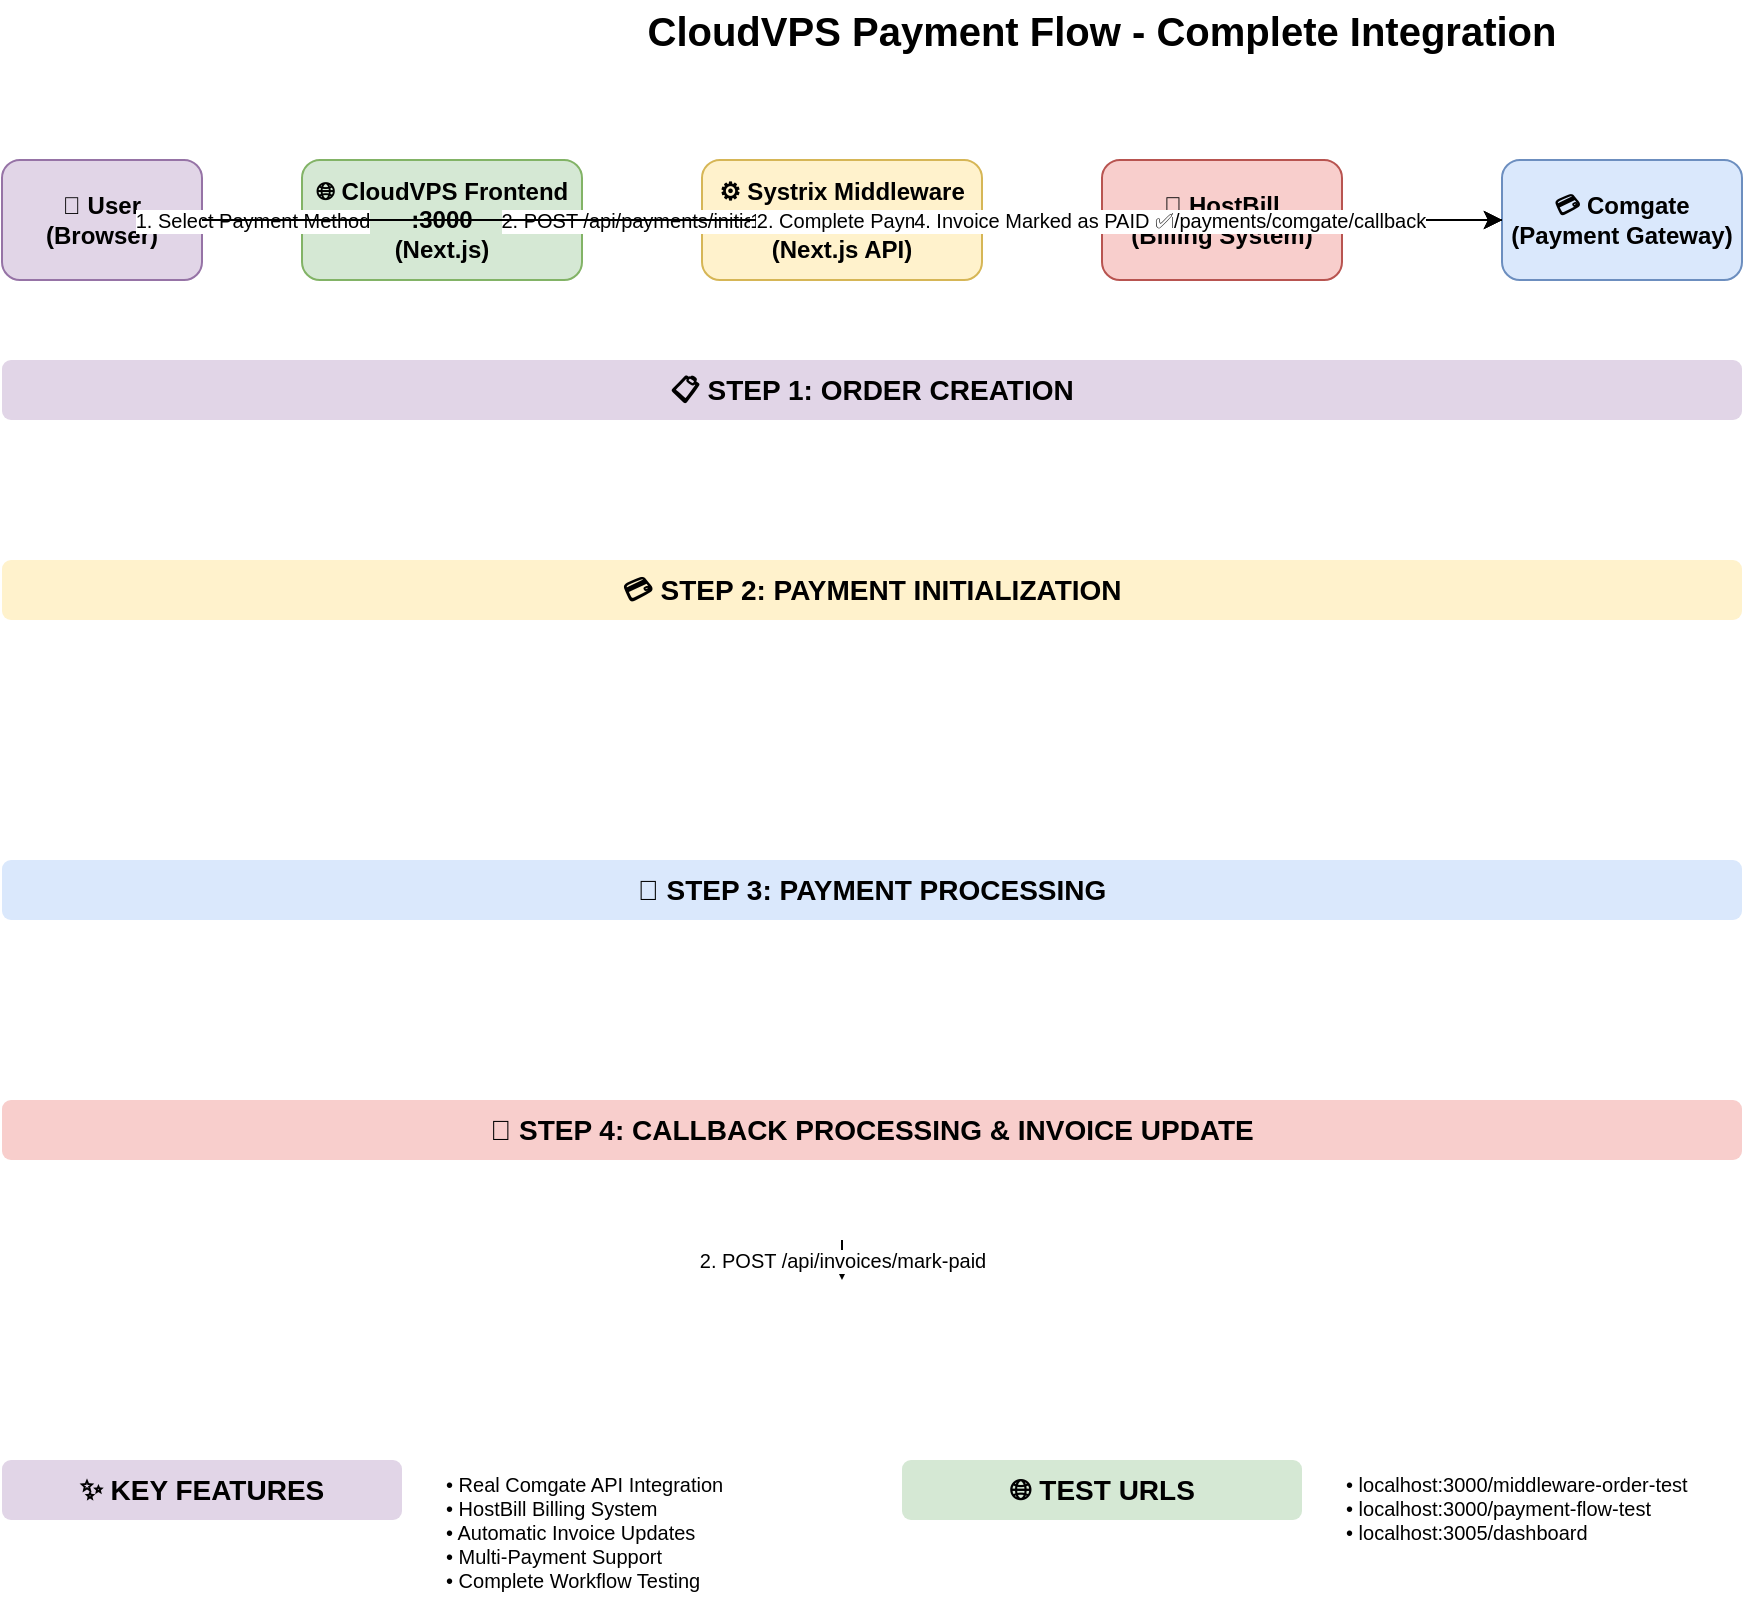 <mxfile version="24.0.0" type="device">
  <diagram name="CloudVPS Payment Flow" id="payment-flow">
    <mxGraphModel dx="1422" dy="794" grid="1" gridSize="10" guides="1" tooltips="1" connect="1" arrows="1" fold="1" page="1" pageScale="1" pageWidth="1169" pageHeight="827" math="0" shadow="0">
      <root>
        <mxCell id="0" />
        <mxCell id="1" parent="0" />
        
        <!-- Title -->
        <mxCell id="2" value="CloudVPS Payment Flow - Complete Integration" style="text;html=1;strokeColor=none;fillColor=none;align=center;verticalAlign=middle;whiteSpace=wrap;rounded=0;fontSize=20;fontStyle=1;" vertex="1" parent="1">
          <mxGeometry x="300" y="20" width="600" height="30" as="geometry" />
        </mxCell>
        
        <!-- User/Browser -->
        <mxCell id="3" value="👤 User&#xa;(Browser)" style="rounded=1;whiteSpace=wrap;html=1;fillColor=#e1d5e7;strokeColor=#9673a6;fontSize=12;fontStyle=1;" vertex="1" parent="1">
          <mxGeometry x="50" y="100" width="100" height="60" as="geometry" />
        </mxCell>
        
        <!-- CloudVPS Frontend -->
        <mxCell id="4" value="🌐 CloudVPS Frontend&#xa;:3000&#xa;(Next.js)" style="rounded=1;whiteSpace=wrap;html=1;fillColor=#d5e8d4;strokeColor=#82b366;fontSize=12;fontStyle=1;" vertex="1" parent="1">
          <mxGeometry x="200" y="100" width="140" height="60" as="geometry" />
        </mxCell>
        
        <!-- Middleware -->
        <mxCell id="5" value="⚙️ Systrix Middleware&#xa;:3005&#xa;(Next.js API)" style="rounded=1;whiteSpace=wrap;html=1;fillColor=#fff2cc;strokeColor=#d6b656;fontSize=12;fontStyle=1;" vertex="1" parent="1">
          <mxGeometry x="400" y="100" width="140" height="60" as="geometry" />
        </mxCell>
        
        <!-- HostBill -->
        <mxCell id="6" value="🏢 HostBill&#xa;(Billing System)" style="rounded=1;whiteSpace=wrap;html=1;fillColor=#f8cecc;strokeColor=#b85450;fontSize=12;fontStyle=1;" vertex="1" parent="1">
          <mxGeometry x="600" y="100" width="120" height="60" as="geometry" />
        </mxCell>
        
        <!-- Comgate -->
        <mxCell id="7" value="💳 Comgate&#xa;(Payment Gateway)" style="rounded=1;whiteSpace=wrap;html=1;fillColor=#dae8fc;strokeColor=#6c8ebf;fontSize=12;fontStyle=1;" vertex="1" parent="1">
          <mxGeometry x="800" y="100" width="120" height="60" as="geometry" />
        </mxCell>
        
        <!-- Step 1: Order Creation -->
        <mxCell id="8" value="📋 STEP 1: ORDER CREATION" style="text;html=1;strokeColor=none;fillColor=#e1d5e7;align=center;verticalAlign=middle;whiteSpace=wrap;rounded=1;fontSize=14;fontStyle=1;" vertex="1" parent="1">
          <mxGeometry x="50" y="200" width="870" height="30" as="geometry" />
        </mxCell>
        
        <!-- Step 1 Arrows -->
        <mxCell id="9" value="1. Fill Order Form" style="edgeStyle=orthogonalEdgeStyle;rounded=0;orthogonalLoop=1;jettySize=auto;html=1;fontSize=10;" edge="1" parent="1" source="3" target="4">
          <mxGeometry relative="1" as="geometry" />
        </mxCell>
        
        <mxCell id="10" value="2. POST /api/orders/create" style="edgeStyle=orthogonalEdgeStyle;rounded=0;orthogonalLoop=1;jettySize=auto;html=1;fontSize=10;" edge="1" parent="1" source="4" target="5">
          <mxGeometry relative="1" as="geometry" />
        </mxCell>
        
        <mxCell id="11" value="3. Create Client &amp; Order" style="edgeStyle=orthogonalEdgeStyle;rounded=0;orthogonalLoop=1;jettySize=auto;html=1;fontSize=10;" edge="1" parent="1" source="5" target="6">
          <mxGeometry relative="1" as="geometry" />
        </mxCell>
        
        <mxCell id="12" value="4. Return Order ID &amp; Invoice ID" style="edgeStyle=orthogonalEdgeStyle;rounded=0;orthogonalLoop=1;jettySize=auto;html=1;fontSize=10;dashed=1;" edge="1" parent="1" source="6" target="5">
          <mxGeometry relative="1" as="geometry" />
        </mxCell>
        
        <!-- Step 2: Payment Initialization -->
        <mxCell id="13" value="💳 STEP 2: PAYMENT INITIALIZATION" style="text;html=1;strokeColor=none;fillColor=#fff2cc;align=center;verticalAlign=middle;whiteSpace=wrap;rounded=1;fontSize=14;fontStyle=1;" vertex="1" parent="1">
          <mxGeometry x="50" y="300" width="870" height="30" as="geometry" />
        </mxCell>
        
        <mxCell id="14" value="1. Select Payment Method" style="edgeStyle=orthogonalEdgeStyle;rounded=0;orthogonalLoop=1;jettySize=auto;html=1;fontSize=10;" edge="1" parent="1" source="3" target="4">
          <mxGeometry relative="1" as="geometry">
            <mxPoint x="100" y="350" as="sourcePoint" />
            <mxPoint x="270" y="350" as="targetPoint" />
          </mxGeometry>
        </mxCell>
        
        <mxCell id="15" value="2. POST /api/payments/initialize" style="edgeStyle=orthogonalEdgeStyle;rounded=0;orthogonalLoop=1;jettySize=auto;html=1;fontSize=10;" edge="1" parent="1" source="4" target="5">
          <mxGeometry relative="1" as="geometry">
            <mxPoint x="270" y="370" as="sourcePoint" />
            <mxPoint x="470" y="370" as="targetPoint" />
          </mxGeometry>
        </mxCell>
        
        <mxCell id="16" value="3. Initialize Comgate Payment" style="edgeStyle=orthogonalEdgeStyle;rounded=0;orthogonalLoop=1;jettySize=auto;html=1;fontSize=10;" edge="1" parent="1" source="5" target="7">
          <mxGeometry relative="1" as="geometry">
            <mxPoint x="470" y="390" as="sourcePoint" />
            <mxPoint x="860" y="390" as="targetPoint" />
          </mxGeometry>
        </mxCell>
        
        <mxCell id="17" value="4. Return Transaction ID &amp; Payment URL" style="edgeStyle=orthogonalEdgeStyle;rounded=0;orthogonalLoop=1;jettySize=auto;html=1;fontSize=10;dashed=1;" edge="1" parent="1" source="7" target="5">
          <mxGeometry relative="1" as="geometry">
            <mxPoint x="860" y="410" as="sourcePoint" />
            <mxPoint x="470" y="410" as="targetPoint" />
          </mxGeometry>
        </mxCell>
        
        <!-- Step 3: Payment Processing -->
        <mxCell id="18" value="🔄 STEP 3: PAYMENT PROCESSING" style="text;html=1;strokeColor=none;fillColor=#dae8fc;align=center;verticalAlign=middle;whiteSpace=wrap;rounded=1;fontSize=14;fontStyle=1;" vertex="1" parent="1">
          <mxGeometry x="50" y="450" width="870" height="30" as="geometry" />
        </mxCell>
        
        <mxCell id="19" value="1. Redirect to Comgate" style="edgeStyle=orthogonalEdgeStyle;rounded=0;orthogonalLoop=1;jettySize=auto;html=1;fontSize=10;" edge="1" parent="1" source="3" target="7">
          <mxGeometry relative="1" as="geometry">
            <mxPoint x="100" y="500" as="sourcePoint" />
            <mxPoint x="860" y="500" as="targetPoint" />
          </mxGeometry>
        </mxCell>
        
        <mxCell id="20" value="2. Complete Payment" style="edgeStyle=orthogonalEdgeStyle;rounded=0;orthogonalLoop=1;jettySize=auto;html=1;fontSize=10;" edge="1" parent="1" source="3" target="7">
          <mxGeometry relative="1" as="geometry">
            <mxPoint x="100" y="520" as="sourcePoint" />
            <mxPoint x="860" y="520" as="targetPoint" />
          </mxGeometry>
        </mxCell>
        
        <!-- Step 4: Callback Processing -->
        <mxCell id="21" value="🔔 STEP 4: CALLBACK PROCESSING &amp; INVOICE UPDATE" style="text;html=1;strokeColor=none;fillColor=#f8cecc;align=center;verticalAlign=middle;whiteSpace=wrap;rounded=1;fontSize=14;fontStyle=1;" vertex="1" parent="1">
          <mxGeometry x="50" y="570" width="870" height="30" as="geometry" />
        </mxCell>
        
        <mxCell id="22" value="1. POST /api/payments/comgate/callback" style="edgeStyle=orthogonalEdgeStyle;rounded=0;orthogonalLoop=1;jettySize=auto;html=1;fontSize=10;" edge="1" parent="1" source="7" target="5">
          <mxGeometry relative="1" as="geometry">
            <mxPoint x="860" y="620" as="sourcePoint" />
            <mxPoint x="470" y="620" as="targetPoint" />
          </mxGeometry>
        </mxCell>
        
        <mxCell id="23" value="2. POST /api/invoices/mark-paid" style="edgeStyle=orthogonalEdgeStyle;rounded=0;orthogonalLoop=1;jettySize=auto;html=1;fontSize=10;" edge="1" parent="1">
          <mxGeometry relative="1" as="geometry">
            <mxPoint x="470" y="640" as="sourcePoint" />
            <mxPoint x="470" y="660" as="targetPoint" />
          </mxGeometry>
        </mxCell>
        
        <mxCell id="24" value="3. addInvoicePayment API" style="edgeStyle=orthogonalEdgeStyle;rounded=0;orthogonalLoop=1;jettySize=auto;html=1;fontSize=10;" edge="1" parent="1" source="5" target="6">
          <mxGeometry relative="1" as="geometry">
            <mxPoint x="470" y="680" as="sourcePoint" />
            <mxPoint x="660" y="680" as="targetPoint" />
          </mxGeometry>
        </mxCell>
        
        <mxCell id="25" value="4. Invoice Marked as PAID ✅" style="edgeStyle=orthogonalEdgeStyle;rounded=0;orthogonalLoop=1;jettySize=auto;html=1;fontSize=10;dashed=1;" edge="1" parent="1" source="6" target="5">
          <mxGeometry relative="1" as="geometry">
            <mxPoint x="660" y="700" as="sourcePoint" />
            <mxPoint x="470" y="700" as="targetPoint" />
          </mxGeometry>
        </mxCell>
        
        <!-- Key Features -->
        <mxCell id="26" value="✨ KEY FEATURES" style="text;html=1;strokeColor=none;fillColor=#e1d5e7;align=center;verticalAlign=middle;whiteSpace=wrap;rounded=1;fontSize=14;fontStyle=1;" vertex="1" parent="1">
          <mxGeometry x="50" y="750" width="200" height="30" as="geometry" />
        </mxCell>
        
        <mxCell id="27" value="• Real Comgate API Integration&#xa;• HostBill Billing System&#xa;• Automatic Invoice Updates&#xa;• Multi-Payment Support&#xa;• Complete Workflow Testing" style="text;html=1;strokeColor=none;fillColor=none;align=left;verticalAlign=top;whiteSpace=wrap;rounded=0;fontSize=10;" vertex="1" parent="1">
          <mxGeometry x="270" y="750" width="200" height="80" as="geometry" />
        </mxCell>
        
        <!-- Test URLs -->
        <mxCell id="28" value="🌐 TEST URLS" style="text;html=1;strokeColor=none;fillColor=#d5e8d4;align=center;verticalAlign=middle;whiteSpace=wrap;rounded=1;fontSize=14;fontStyle=1;" vertex="1" parent="1">
          <mxGeometry x="500" y="750" width="200" height="30" as="geometry" />
        </mxCell>
        
        <mxCell id="29" value="• localhost:3000/middleware-order-test&#xa;• localhost:3000/payment-flow-test&#xa;• localhost:3005/dashboard" style="text;html=1;strokeColor=none;fillColor=none;align=left;verticalAlign=top;whiteSpace=wrap;rounded=0;fontSize=10;" vertex="1" parent="1">
          <mxGeometry x="720" y="750" width="200" height="60" as="geometry" />
        </mxCell>
        
      </root>
    </mxGraphModel>
  </diagram>
</mxfile>
